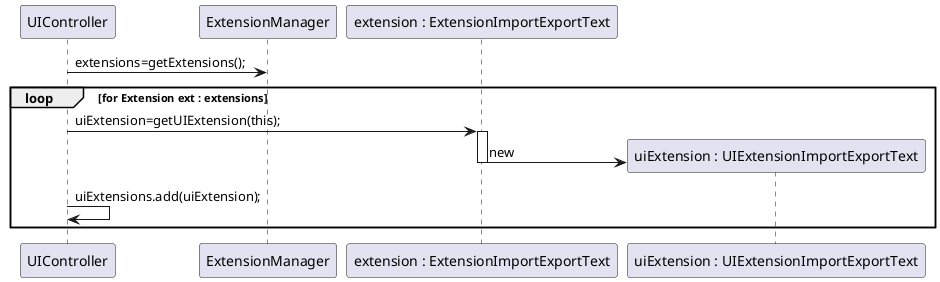 @startuml ipc04.1_design_part3.png
participant UIController as UIC
  participant ExtensionManager as ExtM
  participant "extension : ExtensionImportExportText" as EImportExportText
  participant "uiExtension : UIExtensionImportExportText" as UIExt
  UIC -> ExtM : extensions=getExtensions();
  loop for Extension ext : extensions
  	UIC -> EImportExportText : uiExtension=getUIExtension(this);
  	activate EImportExportText
  	create UIExt
  	EImportExportText -> UIExt : new
  	deactivate EImportExportText
  	UIC -> UIC : uiExtensions.add(uiExtension);
  end
@enduml
